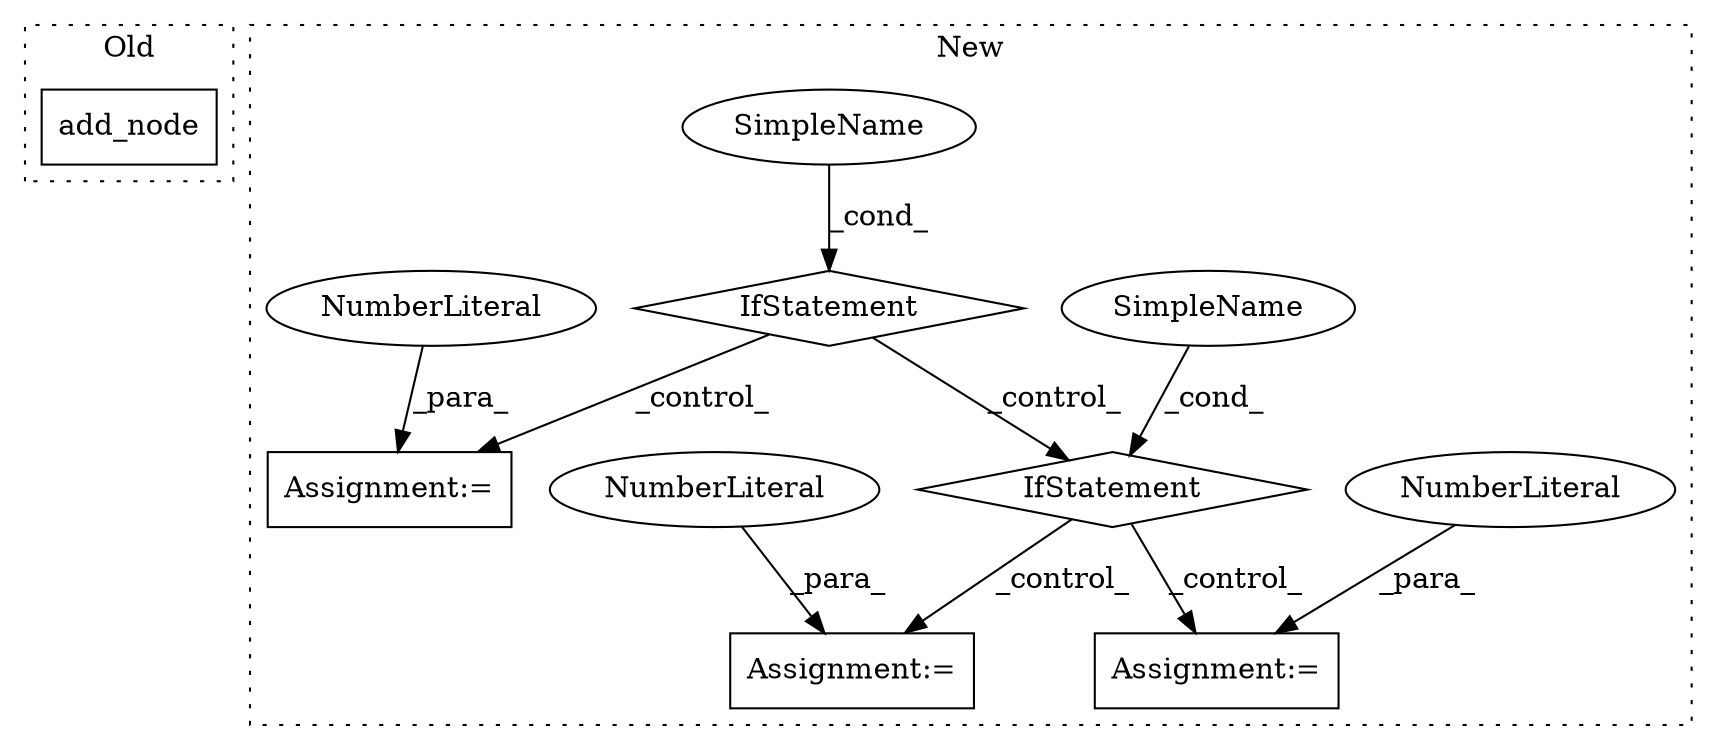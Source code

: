 digraph G {
subgraph cluster0 {
1 [label="add_node" a="32" s="4802,4812" l="9,1" shape="box"];
label = "Old";
style="dotted";
}
subgraph cluster1 {
2 [label="IfStatement" a="25" s="5107,5129" l="10,2" shape="diamond"];
3 [label="Assignment:=" a="7" s="5219" l="1" shape="box"];
4 [label="SimpleName" a="42" s="" l="" shape="ellipse"];
5 [label="NumberLiteral" a="34" s="5220" l="3" shape="ellipse"];
6 [label="Assignment:=" a="7" s="5259" l="1" shape="box"];
7 [label="NumberLiteral" a="34" s="5260" l="3" shape="ellipse"];
8 [label="SimpleName" a="42" s="" l="" shape="ellipse"];
9 [label="IfStatement" a="25" s="5177,5197" l="10,2" shape="diamond"];
10 [label="Assignment:=" a="7" s="5151" l="1" shape="box"];
11 [label="NumberLiteral" a="34" s="5152" l="3" shape="ellipse"];
label = "New";
style="dotted";
}
2 -> 9 [label="_control_"];
2 -> 10 [label="_control_"];
4 -> 2 [label="_cond_"];
5 -> 3 [label="_para_"];
7 -> 6 [label="_para_"];
8 -> 9 [label="_cond_"];
9 -> 3 [label="_control_"];
9 -> 6 [label="_control_"];
11 -> 10 [label="_para_"];
}